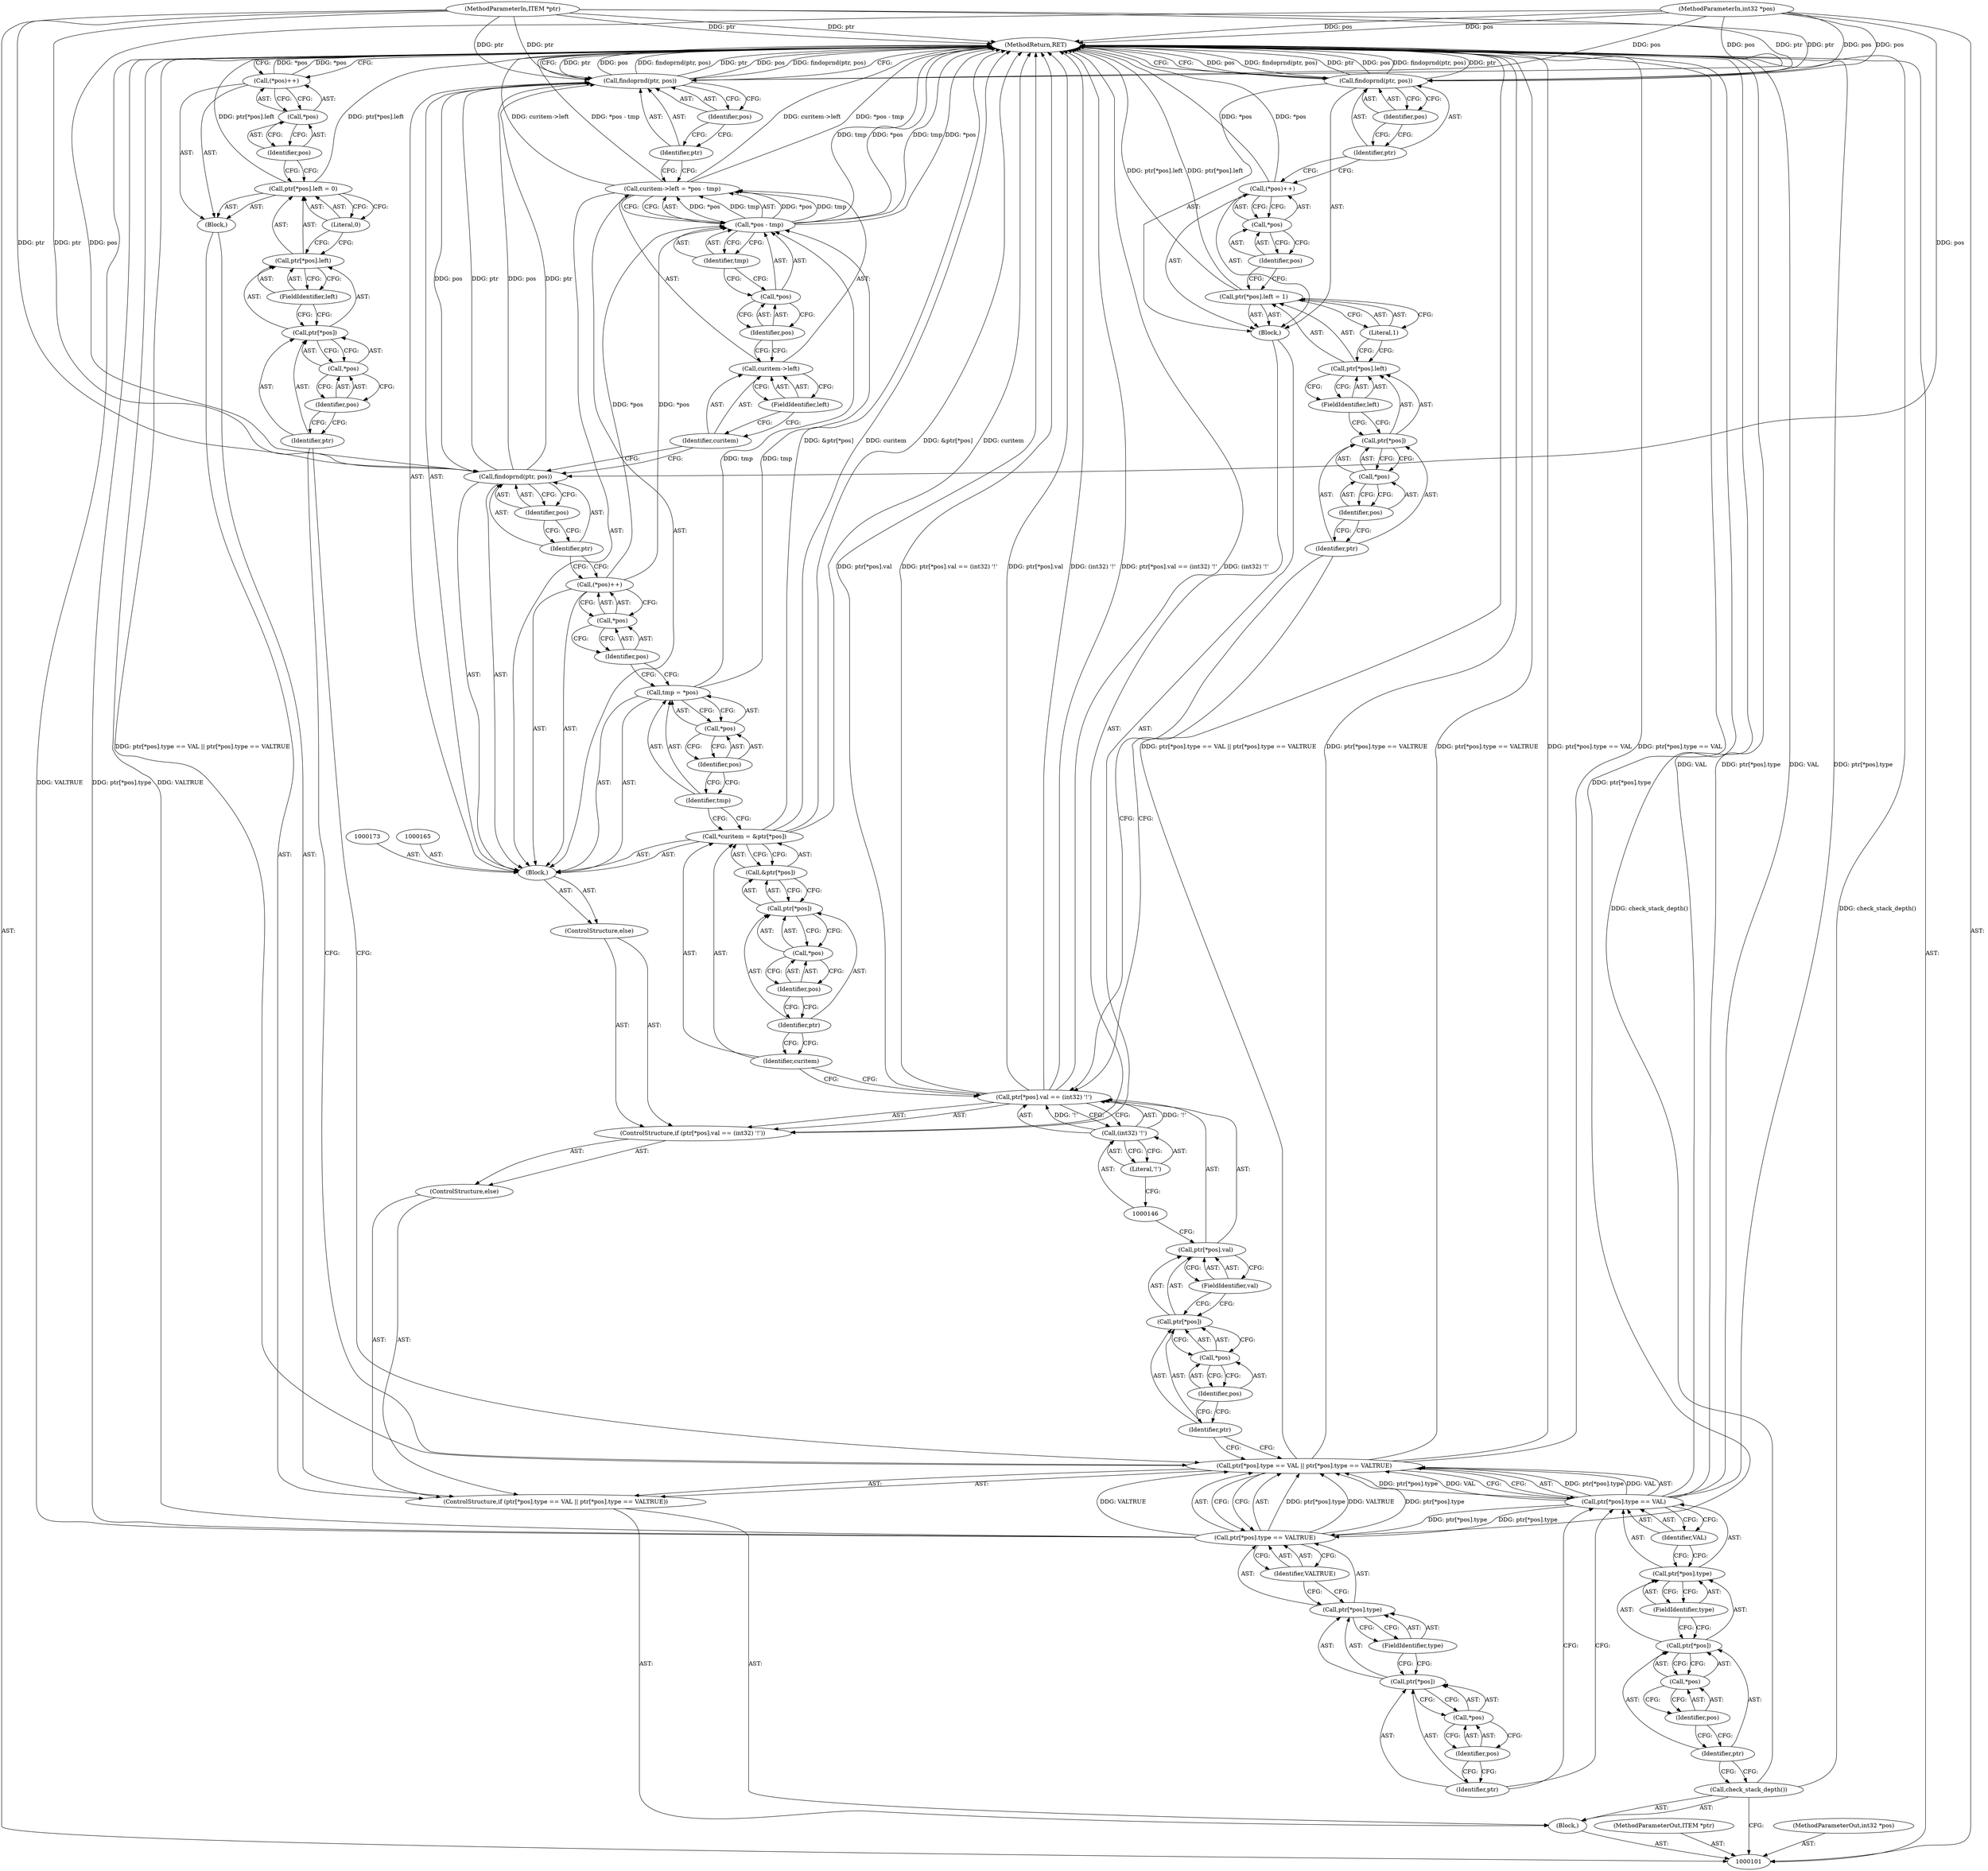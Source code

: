 digraph "0_postgres_31400a673325147e1205326008e32135a78b4d8a_9" {
"1000195" [label="(MethodReturn,RET)"];
"1000102" [label="(MethodParameterIn,ITEM *ptr)"];
"1000259" [label="(MethodParameterOut,ITEM *ptr)"];
"1000103" [label="(MethodParameterIn,int32 *pos)"];
"1000260" [label="(MethodParameterOut,int32 *pos)"];
"1000136" [label="(ControlStructure,else)"];
"1000138" [label="(Call,ptr[*pos].val == (int32) '!')"];
"1000139" [label="(Call,ptr[*pos].val)"];
"1000140" [label="(Call,ptr[*pos])"];
"1000141" [label="(Identifier,ptr)"];
"1000142" [label="(Call,*pos)"];
"1000143" [label="(Identifier,pos)"];
"1000144" [label="(FieldIdentifier,val)"];
"1000145" [label="(Call,(int32) '!')"];
"1000147" [label="(Literal,'!')"];
"1000137" [label="(ControlStructure,if (ptr[*pos].val == (int32) '!'))"];
"1000148" [label="(Block,)"];
"1000155" [label="(FieldIdentifier,left)"];
"1000156" [label="(Literal,1)"];
"1000149" [label="(Call,ptr[*pos].left = 1)"];
"1000150" [label="(Call,ptr[*pos].left)"];
"1000151" [label="(Call,ptr[*pos])"];
"1000152" [label="(Identifier,ptr)"];
"1000153" [label="(Call,*pos)"];
"1000154" [label="(Identifier,pos)"];
"1000157" [label="(Call,(*pos)++)"];
"1000158" [label="(Call,*pos)"];
"1000159" [label="(Identifier,pos)"];
"1000161" [label="(Identifier,ptr)"];
"1000162" [label="(Identifier,pos)"];
"1000160" [label="(Call,findoprnd(ptr, pos))"];
"1000163" [label="(ControlStructure,else)"];
"1000166" [label="(Call,*curitem = &ptr[*pos])"];
"1000167" [label="(Identifier,curitem)"];
"1000168" [label="(Call,&ptr[*pos])"];
"1000169" [label="(Call,ptr[*pos])"];
"1000170" [label="(Identifier,ptr)"];
"1000171" [label="(Call,*pos)"];
"1000172" [label="(Identifier,pos)"];
"1000104" [label="(Block,)"];
"1000176" [label="(Call,*pos)"];
"1000177" [label="(Identifier,pos)"];
"1000164" [label="(Block,)"];
"1000174" [label="(Call,tmp = *pos)"];
"1000175" [label="(Identifier,tmp)"];
"1000178" [label="(Call,(*pos)++)"];
"1000179" [label="(Call,*pos)"];
"1000180" [label="(Identifier,pos)"];
"1000182" [label="(Identifier,ptr)"];
"1000183" [label="(Identifier,pos)"];
"1000181" [label="(Call,findoprnd(ptr, pos))"];
"1000187" [label="(FieldIdentifier,left)"];
"1000188" [label="(Call,*pos - tmp)"];
"1000189" [label="(Call,*pos)"];
"1000190" [label="(Identifier,pos)"];
"1000184" [label="(Call,curitem->left = *pos - tmp)"];
"1000185" [label="(Call,curitem->left)"];
"1000186" [label="(Identifier,curitem)"];
"1000191" [label="(Identifier,tmp)"];
"1000193" [label="(Identifier,ptr)"];
"1000194" [label="(Identifier,pos)"];
"1000192" [label="(Call,findoprnd(ptr, pos))"];
"1000105" [label="(Call,check_stack_depth())"];
"1000112" [label="(Call,*pos)"];
"1000113" [label="(Identifier,pos)"];
"1000114" [label="(FieldIdentifier,type)"];
"1000106" [label="(ControlStructure,if (ptr[*pos].type == VAL || ptr[*pos].type == VALTRUE))"];
"1000115" [label="(Identifier,VAL)"];
"1000116" [label="(Call,ptr[*pos].type == VALTRUE)"];
"1000117" [label="(Call,ptr[*pos].type)"];
"1000118" [label="(Call,ptr[*pos])"];
"1000119" [label="(Identifier,ptr)"];
"1000120" [label="(Call,*pos)"];
"1000121" [label="(Identifier,pos)"];
"1000122" [label="(FieldIdentifier,type)"];
"1000123" [label="(Identifier,VALTRUE)"];
"1000107" [label="(Call,ptr[*pos].type == VAL || ptr[*pos].type == VALTRUE)"];
"1000108" [label="(Call,ptr[*pos].type == VAL)"];
"1000109" [label="(Call,ptr[*pos].type)"];
"1000110" [label="(Call,ptr[*pos])"];
"1000111" [label="(Identifier,ptr)"];
"1000124" [label="(Block,)"];
"1000131" [label="(FieldIdentifier,left)"];
"1000132" [label="(Literal,0)"];
"1000125" [label="(Call,ptr[*pos].left = 0)"];
"1000126" [label="(Call,ptr[*pos].left)"];
"1000127" [label="(Call,ptr[*pos])"];
"1000128" [label="(Identifier,ptr)"];
"1000129" [label="(Call,*pos)"];
"1000130" [label="(Identifier,pos)"];
"1000133" [label="(Call,(*pos)++)"];
"1000134" [label="(Call,*pos)"];
"1000135" [label="(Identifier,pos)"];
"1000195" -> "1000101"  [label="AST: "];
"1000195" -> "1000133"  [label="CFG: "];
"1000195" -> "1000160"  [label="CFG: "];
"1000195" -> "1000192"  [label="CFG: "];
"1000107" -> "1000195"  [label="DDG: ptr[*pos].type == VAL"];
"1000107" -> "1000195"  [label="DDG: ptr[*pos].type == VAL || ptr[*pos].type == VALTRUE"];
"1000107" -> "1000195"  [label="DDG: ptr[*pos].type == VALTRUE"];
"1000184" -> "1000195"  [label="DDG: curitem->left"];
"1000184" -> "1000195"  [label="DDG: *pos - tmp"];
"1000105" -> "1000195"  [label="DDG: check_stack_depth()"];
"1000192" -> "1000195"  [label="DDG: ptr"];
"1000192" -> "1000195"  [label="DDG: pos"];
"1000192" -> "1000195"  [label="DDG: findoprnd(ptr, pos)"];
"1000138" -> "1000195"  [label="DDG: (int32) '!'"];
"1000138" -> "1000195"  [label="DDG: ptr[*pos].val == (int32) '!'"];
"1000138" -> "1000195"  [label="DDG: ptr[*pos].val"];
"1000149" -> "1000195"  [label="DDG: ptr[*pos].left"];
"1000160" -> "1000195"  [label="DDG: pos"];
"1000160" -> "1000195"  [label="DDG: findoprnd(ptr, pos)"];
"1000160" -> "1000195"  [label="DDG: ptr"];
"1000116" -> "1000195"  [label="DDG: ptr[*pos].type"];
"1000116" -> "1000195"  [label="DDG: VALTRUE"];
"1000166" -> "1000195"  [label="DDG: &ptr[*pos]"];
"1000166" -> "1000195"  [label="DDG: curitem"];
"1000125" -> "1000195"  [label="DDG: ptr[*pos].left"];
"1000188" -> "1000195"  [label="DDG: *pos"];
"1000188" -> "1000195"  [label="DDG: tmp"];
"1000133" -> "1000195"  [label="DDG: *pos"];
"1000157" -> "1000195"  [label="DDG: *pos"];
"1000103" -> "1000195"  [label="DDG: pos"];
"1000108" -> "1000195"  [label="DDG: VAL"];
"1000108" -> "1000195"  [label="DDG: ptr[*pos].type"];
"1000102" -> "1000195"  [label="DDG: ptr"];
"1000102" -> "1000101"  [label="AST: "];
"1000102" -> "1000195"  [label="DDG: ptr"];
"1000102" -> "1000160"  [label="DDG: ptr"];
"1000102" -> "1000181"  [label="DDG: ptr"];
"1000102" -> "1000192"  [label="DDG: ptr"];
"1000259" -> "1000101"  [label="AST: "];
"1000103" -> "1000101"  [label="AST: "];
"1000103" -> "1000195"  [label="DDG: pos"];
"1000103" -> "1000160"  [label="DDG: pos"];
"1000103" -> "1000181"  [label="DDG: pos"];
"1000103" -> "1000192"  [label="DDG: pos"];
"1000260" -> "1000101"  [label="AST: "];
"1000136" -> "1000106"  [label="AST: "];
"1000137" -> "1000136"  [label="AST: "];
"1000138" -> "1000137"  [label="AST: "];
"1000138" -> "1000145"  [label="CFG: "];
"1000139" -> "1000138"  [label="AST: "];
"1000145" -> "1000138"  [label="AST: "];
"1000152" -> "1000138"  [label="CFG: "];
"1000167" -> "1000138"  [label="CFG: "];
"1000138" -> "1000195"  [label="DDG: (int32) '!'"];
"1000138" -> "1000195"  [label="DDG: ptr[*pos].val == (int32) '!'"];
"1000138" -> "1000195"  [label="DDG: ptr[*pos].val"];
"1000145" -> "1000138"  [label="DDG: '!'"];
"1000139" -> "1000138"  [label="AST: "];
"1000139" -> "1000144"  [label="CFG: "];
"1000140" -> "1000139"  [label="AST: "];
"1000144" -> "1000139"  [label="AST: "];
"1000146" -> "1000139"  [label="CFG: "];
"1000140" -> "1000139"  [label="AST: "];
"1000140" -> "1000142"  [label="CFG: "];
"1000141" -> "1000140"  [label="AST: "];
"1000142" -> "1000140"  [label="AST: "];
"1000144" -> "1000140"  [label="CFG: "];
"1000141" -> "1000140"  [label="AST: "];
"1000141" -> "1000107"  [label="CFG: "];
"1000143" -> "1000141"  [label="CFG: "];
"1000142" -> "1000140"  [label="AST: "];
"1000142" -> "1000143"  [label="CFG: "];
"1000143" -> "1000142"  [label="AST: "];
"1000140" -> "1000142"  [label="CFG: "];
"1000143" -> "1000142"  [label="AST: "];
"1000143" -> "1000141"  [label="CFG: "];
"1000142" -> "1000143"  [label="CFG: "];
"1000144" -> "1000139"  [label="AST: "];
"1000144" -> "1000140"  [label="CFG: "];
"1000139" -> "1000144"  [label="CFG: "];
"1000145" -> "1000138"  [label="AST: "];
"1000145" -> "1000147"  [label="CFG: "];
"1000146" -> "1000145"  [label="AST: "];
"1000147" -> "1000145"  [label="AST: "];
"1000138" -> "1000145"  [label="CFG: "];
"1000145" -> "1000138"  [label="DDG: '!'"];
"1000147" -> "1000145"  [label="AST: "];
"1000147" -> "1000146"  [label="CFG: "];
"1000145" -> "1000147"  [label="CFG: "];
"1000137" -> "1000136"  [label="AST: "];
"1000138" -> "1000137"  [label="AST: "];
"1000148" -> "1000137"  [label="AST: "];
"1000163" -> "1000137"  [label="AST: "];
"1000148" -> "1000137"  [label="AST: "];
"1000149" -> "1000148"  [label="AST: "];
"1000157" -> "1000148"  [label="AST: "];
"1000160" -> "1000148"  [label="AST: "];
"1000155" -> "1000150"  [label="AST: "];
"1000155" -> "1000151"  [label="CFG: "];
"1000150" -> "1000155"  [label="CFG: "];
"1000156" -> "1000149"  [label="AST: "];
"1000156" -> "1000150"  [label="CFG: "];
"1000149" -> "1000156"  [label="CFG: "];
"1000149" -> "1000148"  [label="AST: "];
"1000149" -> "1000156"  [label="CFG: "];
"1000150" -> "1000149"  [label="AST: "];
"1000156" -> "1000149"  [label="AST: "];
"1000159" -> "1000149"  [label="CFG: "];
"1000149" -> "1000195"  [label="DDG: ptr[*pos].left"];
"1000150" -> "1000149"  [label="AST: "];
"1000150" -> "1000155"  [label="CFG: "];
"1000151" -> "1000150"  [label="AST: "];
"1000155" -> "1000150"  [label="AST: "];
"1000156" -> "1000150"  [label="CFG: "];
"1000151" -> "1000150"  [label="AST: "];
"1000151" -> "1000153"  [label="CFG: "];
"1000152" -> "1000151"  [label="AST: "];
"1000153" -> "1000151"  [label="AST: "];
"1000155" -> "1000151"  [label="CFG: "];
"1000152" -> "1000151"  [label="AST: "];
"1000152" -> "1000138"  [label="CFG: "];
"1000154" -> "1000152"  [label="CFG: "];
"1000153" -> "1000151"  [label="AST: "];
"1000153" -> "1000154"  [label="CFG: "];
"1000154" -> "1000153"  [label="AST: "];
"1000151" -> "1000153"  [label="CFG: "];
"1000154" -> "1000153"  [label="AST: "];
"1000154" -> "1000152"  [label="CFG: "];
"1000153" -> "1000154"  [label="CFG: "];
"1000157" -> "1000148"  [label="AST: "];
"1000157" -> "1000158"  [label="CFG: "];
"1000158" -> "1000157"  [label="AST: "];
"1000161" -> "1000157"  [label="CFG: "];
"1000157" -> "1000195"  [label="DDG: *pos"];
"1000158" -> "1000157"  [label="AST: "];
"1000158" -> "1000159"  [label="CFG: "];
"1000159" -> "1000158"  [label="AST: "];
"1000157" -> "1000158"  [label="CFG: "];
"1000159" -> "1000158"  [label="AST: "];
"1000159" -> "1000149"  [label="CFG: "];
"1000158" -> "1000159"  [label="CFG: "];
"1000161" -> "1000160"  [label="AST: "];
"1000161" -> "1000157"  [label="CFG: "];
"1000162" -> "1000161"  [label="CFG: "];
"1000162" -> "1000160"  [label="AST: "];
"1000162" -> "1000161"  [label="CFG: "];
"1000160" -> "1000162"  [label="CFG: "];
"1000160" -> "1000148"  [label="AST: "];
"1000160" -> "1000162"  [label="CFG: "];
"1000161" -> "1000160"  [label="AST: "];
"1000162" -> "1000160"  [label="AST: "];
"1000195" -> "1000160"  [label="CFG: "];
"1000160" -> "1000195"  [label="DDG: pos"];
"1000160" -> "1000195"  [label="DDG: findoprnd(ptr, pos)"];
"1000160" -> "1000195"  [label="DDG: ptr"];
"1000102" -> "1000160"  [label="DDG: ptr"];
"1000103" -> "1000160"  [label="DDG: pos"];
"1000163" -> "1000137"  [label="AST: "];
"1000164" -> "1000163"  [label="AST: "];
"1000166" -> "1000164"  [label="AST: "];
"1000166" -> "1000168"  [label="CFG: "];
"1000167" -> "1000166"  [label="AST: "];
"1000168" -> "1000166"  [label="AST: "];
"1000175" -> "1000166"  [label="CFG: "];
"1000166" -> "1000195"  [label="DDG: &ptr[*pos]"];
"1000166" -> "1000195"  [label="DDG: curitem"];
"1000167" -> "1000166"  [label="AST: "];
"1000167" -> "1000138"  [label="CFG: "];
"1000170" -> "1000167"  [label="CFG: "];
"1000168" -> "1000166"  [label="AST: "];
"1000168" -> "1000169"  [label="CFG: "];
"1000169" -> "1000168"  [label="AST: "];
"1000166" -> "1000168"  [label="CFG: "];
"1000169" -> "1000168"  [label="AST: "];
"1000169" -> "1000171"  [label="CFG: "];
"1000170" -> "1000169"  [label="AST: "];
"1000171" -> "1000169"  [label="AST: "];
"1000168" -> "1000169"  [label="CFG: "];
"1000170" -> "1000169"  [label="AST: "];
"1000170" -> "1000167"  [label="CFG: "];
"1000172" -> "1000170"  [label="CFG: "];
"1000171" -> "1000169"  [label="AST: "];
"1000171" -> "1000172"  [label="CFG: "];
"1000172" -> "1000171"  [label="AST: "];
"1000169" -> "1000171"  [label="CFG: "];
"1000172" -> "1000171"  [label="AST: "];
"1000172" -> "1000170"  [label="CFG: "];
"1000171" -> "1000172"  [label="CFG: "];
"1000104" -> "1000101"  [label="AST: "];
"1000105" -> "1000104"  [label="AST: "];
"1000106" -> "1000104"  [label="AST: "];
"1000176" -> "1000174"  [label="AST: "];
"1000176" -> "1000177"  [label="CFG: "];
"1000177" -> "1000176"  [label="AST: "];
"1000174" -> "1000176"  [label="CFG: "];
"1000177" -> "1000176"  [label="AST: "];
"1000177" -> "1000175"  [label="CFG: "];
"1000176" -> "1000177"  [label="CFG: "];
"1000164" -> "1000163"  [label="AST: "];
"1000165" -> "1000164"  [label="AST: "];
"1000166" -> "1000164"  [label="AST: "];
"1000173" -> "1000164"  [label="AST: "];
"1000174" -> "1000164"  [label="AST: "];
"1000178" -> "1000164"  [label="AST: "];
"1000181" -> "1000164"  [label="AST: "];
"1000184" -> "1000164"  [label="AST: "];
"1000192" -> "1000164"  [label="AST: "];
"1000174" -> "1000164"  [label="AST: "];
"1000174" -> "1000176"  [label="CFG: "];
"1000175" -> "1000174"  [label="AST: "];
"1000176" -> "1000174"  [label="AST: "];
"1000180" -> "1000174"  [label="CFG: "];
"1000174" -> "1000188"  [label="DDG: tmp"];
"1000175" -> "1000174"  [label="AST: "];
"1000175" -> "1000166"  [label="CFG: "];
"1000177" -> "1000175"  [label="CFG: "];
"1000178" -> "1000164"  [label="AST: "];
"1000178" -> "1000179"  [label="CFG: "];
"1000179" -> "1000178"  [label="AST: "];
"1000182" -> "1000178"  [label="CFG: "];
"1000178" -> "1000188"  [label="DDG: *pos"];
"1000179" -> "1000178"  [label="AST: "];
"1000179" -> "1000180"  [label="CFG: "];
"1000180" -> "1000179"  [label="AST: "];
"1000178" -> "1000179"  [label="CFG: "];
"1000180" -> "1000179"  [label="AST: "];
"1000180" -> "1000174"  [label="CFG: "];
"1000179" -> "1000180"  [label="CFG: "];
"1000182" -> "1000181"  [label="AST: "];
"1000182" -> "1000178"  [label="CFG: "];
"1000183" -> "1000182"  [label="CFG: "];
"1000183" -> "1000181"  [label="AST: "];
"1000183" -> "1000182"  [label="CFG: "];
"1000181" -> "1000183"  [label="CFG: "];
"1000181" -> "1000164"  [label="AST: "];
"1000181" -> "1000183"  [label="CFG: "];
"1000182" -> "1000181"  [label="AST: "];
"1000183" -> "1000181"  [label="AST: "];
"1000186" -> "1000181"  [label="CFG: "];
"1000102" -> "1000181"  [label="DDG: ptr"];
"1000103" -> "1000181"  [label="DDG: pos"];
"1000181" -> "1000192"  [label="DDG: ptr"];
"1000181" -> "1000192"  [label="DDG: pos"];
"1000187" -> "1000185"  [label="AST: "];
"1000187" -> "1000186"  [label="CFG: "];
"1000185" -> "1000187"  [label="CFG: "];
"1000188" -> "1000184"  [label="AST: "];
"1000188" -> "1000191"  [label="CFG: "];
"1000189" -> "1000188"  [label="AST: "];
"1000191" -> "1000188"  [label="AST: "];
"1000184" -> "1000188"  [label="CFG: "];
"1000188" -> "1000195"  [label="DDG: *pos"];
"1000188" -> "1000195"  [label="DDG: tmp"];
"1000188" -> "1000184"  [label="DDG: *pos"];
"1000188" -> "1000184"  [label="DDG: tmp"];
"1000178" -> "1000188"  [label="DDG: *pos"];
"1000174" -> "1000188"  [label="DDG: tmp"];
"1000189" -> "1000188"  [label="AST: "];
"1000189" -> "1000190"  [label="CFG: "];
"1000190" -> "1000189"  [label="AST: "];
"1000191" -> "1000189"  [label="CFG: "];
"1000190" -> "1000189"  [label="AST: "];
"1000190" -> "1000185"  [label="CFG: "];
"1000189" -> "1000190"  [label="CFG: "];
"1000184" -> "1000164"  [label="AST: "];
"1000184" -> "1000188"  [label="CFG: "];
"1000185" -> "1000184"  [label="AST: "];
"1000188" -> "1000184"  [label="AST: "];
"1000193" -> "1000184"  [label="CFG: "];
"1000184" -> "1000195"  [label="DDG: curitem->left"];
"1000184" -> "1000195"  [label="DDG: *pos - tmp"];
"1000188" -> "1000184"  [label="DDG: *pos"];
"1000188" -> "1000184"  [label="DDG: tmp"];
"1000185" -> "1000184"  [label="AST: "];
"1000185" -> "1000187"  [label="CFG: "];
"1000186" -> "1000185"  [label="AST: "];
"1000187" -> "1000185"  [label="AST: "];
"1000190" -> "1000185"  [label="CFG: "];
"1000186" -> "1000185"  [label="AST: "];
"1000186" -> "1000181"  [label="CFG: "];
"1000187" -> "1000186"  [label="CFG: "];
"1000191" -> "1000188"  [label="AST: "];
"1000191" -> "1000189"  [label="CFG: "];
"1000188" -> "1000191"  [label="CFG: "];
"1000193" -> "1000192"  [label="AST: "];
"1000193" -> "1000184"  [label="CFG: "];
"1000194" -> "1000193"  [label="CFG: "];
"1000194" -> "1000192"  [label="AST: "];
"1000194" -> "1000193"  [label="CFG: "];
"1000192" -> "1000194"  [label="CFG: "];
"1000192" -> "1000164"  [label="AST: "];
"1000192" -> "1000194"  [label="CFG: "];
"1000193" -> "1000192"  [label="AST: "];
"1000194" -> "1000192"  [label="AST: "];
"1000195" -> "1000192"  [label="CFG: "];
"1000192" -> "1000195"  [label="DDG: ptr"];
"1000192" -> "1000195"  [label="DDG: pos"];
"1000192" -> "1000195"  [label="DDG: findoprnd(ptr, pos)"];
"1000181" -> "1000192"  [label="DDG: ptr"];
"1000181" -> "1000192"  [label="DDG: pos"];
"1000102" -> "1000192"  [label="DDG: ptr"];
"1000103" -> "1000192"  [label="DDG: pos"];
"1000105" -> "1000104"  [label="AST: "];
"1000105" -> "1000101"  [label="CFG: "];
"1000111" -> "1000105"  [label="CFG: "];
"1000105" -> "1000195"  [label="DDG: check_stack_depth()"];
"1000112" -> "1000110"  [label="AST: "];
"1000112" -> "1000113"  [label="CFG: "];
"1000113" -> "1000112"  [label="AST: "];
"1000110" -> "1000112"  [label="CFG: "];
"1000113" -> "1000112"  [label="AST: "];
"1000113" -> "1000111"  [label="CFG: "];
"1000112" -> "1000113"  [label="CFG: "];
"1000114" -> "1000109"  [label="AST: "];
"1000114" -> "1000110"  [label="CFG: "];
"1000109" -> "1000114"  [label="CFG: "];
"1000106" -> "1000104"  [label="AST: "];
"1000107" -> "1000106"  [label="AST: "];
"1000124" -> "1000106"  [label="AST: "];
"1000136" -> "1000106"  [label="AST: "];
"1000115" -> "1000108"  [label="AST: "];
"1000115" -> "1000109"  [label="CFG: "];
"1000108" -> "1000115"  [label="CFG: "];
"1000116" -> "1000107"  [label="AST: "];
"1000116" -> "1000123"  [label="CFG: "];
"1000117" -> "1000116"  [label="AST: "];
"1000123" -> "1000116"  [label="AST: "];
"1000107" -> "1000116"  [label="CFG: "];
"1000116" -> "1000195"  [label="DDG: ptr[*pos].type"];
"1000116" -> "1000195"  [label="DDG: VALTRUE"];
"1000116" -> "1000107"  [label="DDG: ptr[*pos].type"];
"1000116" -> "1000107"  [label="DDG: VALTRUE"];
"1000108" -> "1000116"  [label="DDG: ptr[*pos].type"];
"1000117" -> "1000116"  [label="AST: "];
"1000117" -> "1000122"  [label="CFG: "];
"1000118" -> "1000117"  [label="AST: "];
"1000122" -> "1000117"  [label="AST: "];
"1000123" -> "1000117"  [label="CFG: "];
"1000118" -> "1000117"  [label="AST: "];
"1000118" -> "1000120"  [label="CFG: "];
"1000119" -> "1000118"  [label="AST: "];
"1000120" -> "1000118"  [label="AST: "];
"1000122" -> "1000118"  [label="CFG: "];
"1000119" -> "1000118"  [label="AST: "];
"1000119" -> "1000108"  [label="CFG: "];
"1000121" -> "1000119"  [label="CFG: "];
"1000120" -> "1000118"  [label="AST: "];
"1000120" -> "1000121"  [label="CFG: "];
"1000121" -> "1000120"  [label="AST: "];
"1000118" -> "1000120"  [label="CFG: "];
"1000121" -> "1000120"  [label="AST: "];
"1000121" -> "1000119"  [label="CFG: "];
"1000120" -> "1000121"  [label="CFG: "];
"1000122" -> "1000117"  [label="AST: "];
"1000122" -> "1000118"  [label="CFG: "];
"1000117" -> "1000122"  [label="CFG: "];
"1000123" -> "1000116"  [label="AST: "];
"1000123" -> "1000117"  [label="CFG: "];
"1000116" -> "1000123"  [label="CFG: "];
"1000107" -> "1000106"  [label="AST: "];
"1000107" -> "1000108"  [label="CFG: "];
"1000107" -> "1000116"  [label="CFG: "];
"1000108" -> "1000107"  [label="AST: "];
"1000116" -> "1000107"  [label="AST: "];
"1000128" -> "1000107"  [label="CFG: "];
"1000141" -> "1000107"  [label="CFG: "];
"1000107" -> "1000195"  [label="DDG: ptr[*pos].type == VAL"];
"1000107" -> "1000195"  [label="DDG: ptr[*pos].type == VAL || ptr[*pos].type == VALTRUE"];
"1000107" -> "1000195"  [label="DDG: ptr[*pos].type == VALTRUE"];
"1000108" -> "1000107"  [label="DDG: ptr[*pos].type"];
"1000108" -> "1000107"  [label="DDG: VAL"];
"1000116" -> "1000107"  [label="DDG: ptr[*pos].type"];
"1000116" -> "1000107"  [label="DDG: VALTRUE"];
"1000108" -> "1000107"  [label="AST: "];
"1000108" -> "1000115"  [label="CFG: "];
"1000109" -> "1000108"  [label="AST: "];
"1000115" -> "1000108"  [label="AST: "];
"1000119" -> "1000108"  [label="CFG: "];
"1000107" -> "1000108"  [label="CFG: "];
"1000108" -> "1000195"  [label="DDG: VAL"];
"1000108" -> "1000195"  [label="DDG: ptr[*pos].type"];
"1000108" -> "1000107"  [label="DDG: ptr[*pos].type"];
"1000108" -> "1000107"  [label="DDG: VAL"];
"1000108" -> "1000116"  [label="DDG: ptr[*pos].type"];
"1000109" -> "1000108"  [label="AST: "];
"1000109" -> "1000114"  [label="CFG: "];
"1000110" -> "1000109"  [label="AST: "];
"1000114" -> "1000109"  [label="AST: "];
"1000115" -> "1000109"  [label="CFG: "];
"1000110" -> "1000109"  [label="AST: "];
"1000110" -> "1000112"  [label="CFG: "];
"1000111" -> "1000110"  [label="AST: "];
"1000112" -> "1000110"  [label="AST: "];
"1000114" -> "1000110"  [label="CFG: "];
"1000111" -> "1000110"  [label="AST: "];
"1000111" -> "1000105"  [label="CFG: "];
"1000113" -> "1000111"  [label="CFG: "];
"1000124" -> "1000106"  [label="AST: "];
"1000125" -> "1000124"  [label="AST: "];
"1000133" -> "1000124"  [label="AST: "];
"1000131" -> "1000126"  [label="AST: "];
"1000131" -> "1000127"  [label="CFG: "];
"1000126" -> "1000131"  [label="CFG: "];
"1000132" -> "1000125"  [label="AST: "];
"1000132" -> "1000126"  [label="CFG: "];
"1000125" -> "1000132"  [label="CFG: "];
"1000125" -> "1000124"  [label="AST: "];
"1000125" -> "1000132"  [label="CFG: "];
"1000126" -> "1000125"  [label="AST: "];
"1000132" -> "1000125"  [label="AST: "];
"1000135" -> "1000125"  [label="CFG: "];
"1000125" -> "1000195"  [label="DDG: ptr[*pos].left"];
"1000126" -> "1000125"  [label="AST: "];
"1000126" -> "1000131"  [label="CFG: "];
"1000127" -> "1000126"  [label="AST: "];
"1000131" -> "1000126"  [label="AST: "];
"1000132" -> "1000126"  [label="CFG: "];
"1000127" -> "1000126"  [label="AST: "];
"1000127" -> "1000129"  [label="CFG: "];
"1000128" -> "1000127"  [label="AST: "];
"1000129" -> "1000127"  [label="AST: "];
"1000131" -> "1000127"  [label="CFG: "];
"1000128" -> "1000127"  [label="AST: "];
"1000128" -> "1000107"  [label="CFG: "];
"1000130" -> "1000128"  [label="CFG: "];
"1000129" -> "1000127"  [label="AST: "];
"1000129" -> "1000130"  [label="CFG: "];
"1000130" -> "1000129"  [label="AST: "];
"1000127" -> "1000129"  [label="CFG: "];
"1000130" -> "1000129"  [label="AST: "];
"1000130" -> "1000128"  [label="CFG: "];
"1000129" -> "1000130"  [label="CFG: "];
"1000133" -> "1000124"  [label="AST: "];
"1000133" -> "1000134"  [label="CFG: "];
"1000134" -> "1000133"  [label="AST: "];
"1000195" -> "1000133"  [label="CFG: "];
"1000133" -> "1000195"  [label="DDG: *pos"];
"1000134" -> "1000133"  [label="AST: "];
"1000134" -> "1000135"  [label="CFG: "];
"1000135" -> "1000134"  [label="AST: "];
"1000133" -> "1000134"  [label="CFG: "];
"1000135" -> "1000134"  [label="AST: "];
"1000135" -> "1000125"  [label="CFG: "];
"1000134" -> "1000135"  [label="CFG: "];
}
